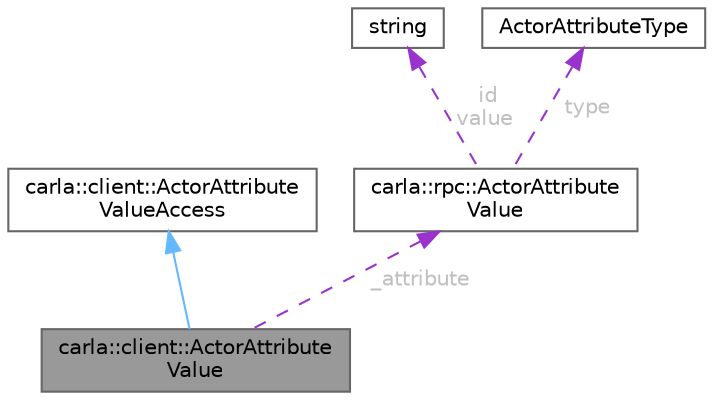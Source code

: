 digraph "carla::client::ActorAttributeValue"
{
 // INTERACTIVE_SVG=YES
 // LATEX_PDF_SIZE
  bgcolor="transparent";
  edge [fontname=Helvetica,fontsize=10,labelfontname=Helvetica,labelfontsize=10];
  node [fontname=Helvetica,fontsize=10,shape=box,height=0.2,width=0.4];
  Node1 [id="Node000001",label="carla::client::ActorAttribute\lValue",height=0.2,width=0.4,color="gray40", fillcolor="grey60", style="filled", fontcolor="black",tooltip=" "];
  Node2 -> Node1 [id="edge1_Node000001_Node000002",dir="back",color="steelblue1",style="solid",tooltip=" "];
  Node2 [id="Node000002",label="carla::client::ActorAttribute\lValueAccess",height=0.2,width=0.4,color="gray40", fillcolor="white", style="filled",URL="$df/d8a/classcarla_1_1client_1_1ActorAttributeValueAccess.html",tooltip=" "];
  Node3 -> Node1 [id="edge2_Node000001_Node000003",dir="back",color="darkorchid3",style="dashed",tooltip=" ",label=" _attribute",fontcolor="grey" ];
  Node3 [id="Node000003",label="carla::rpc::ActorAttribute\lValue",height=0.2,width=0.4,color="gray40", fillcolor="white", style="filled",URL="$d8/dde/classcarla_1_1rpc_1_1ActorAttributeValue.html",tooltip=" "];
  Node4 -> Node3 [id="edge3_Node000003_Node000004",dir="back",color="darkorchid3",style="dashed",tooltip=" ",label=" id\nvalue",fontcolor="grey" ];
  Node4 [id="Node000004",label="string",height=0.2,width=0.4,color="gray40", fillcolor="white", style="filled",tooltip=" "];
  Node5 -> Node3 [id="edge4_Node000003_Node000005",dir="back",color="darkorchid3",style="dashed",tooltip=" ",label=" type",fontcolor="grey" ];
  Node5 [id="Node000005",label="ActorAttributeType",height=0.2,width=0.4,color="gray40", fillcolor="white", style="filled",tooltip=" "];
}
